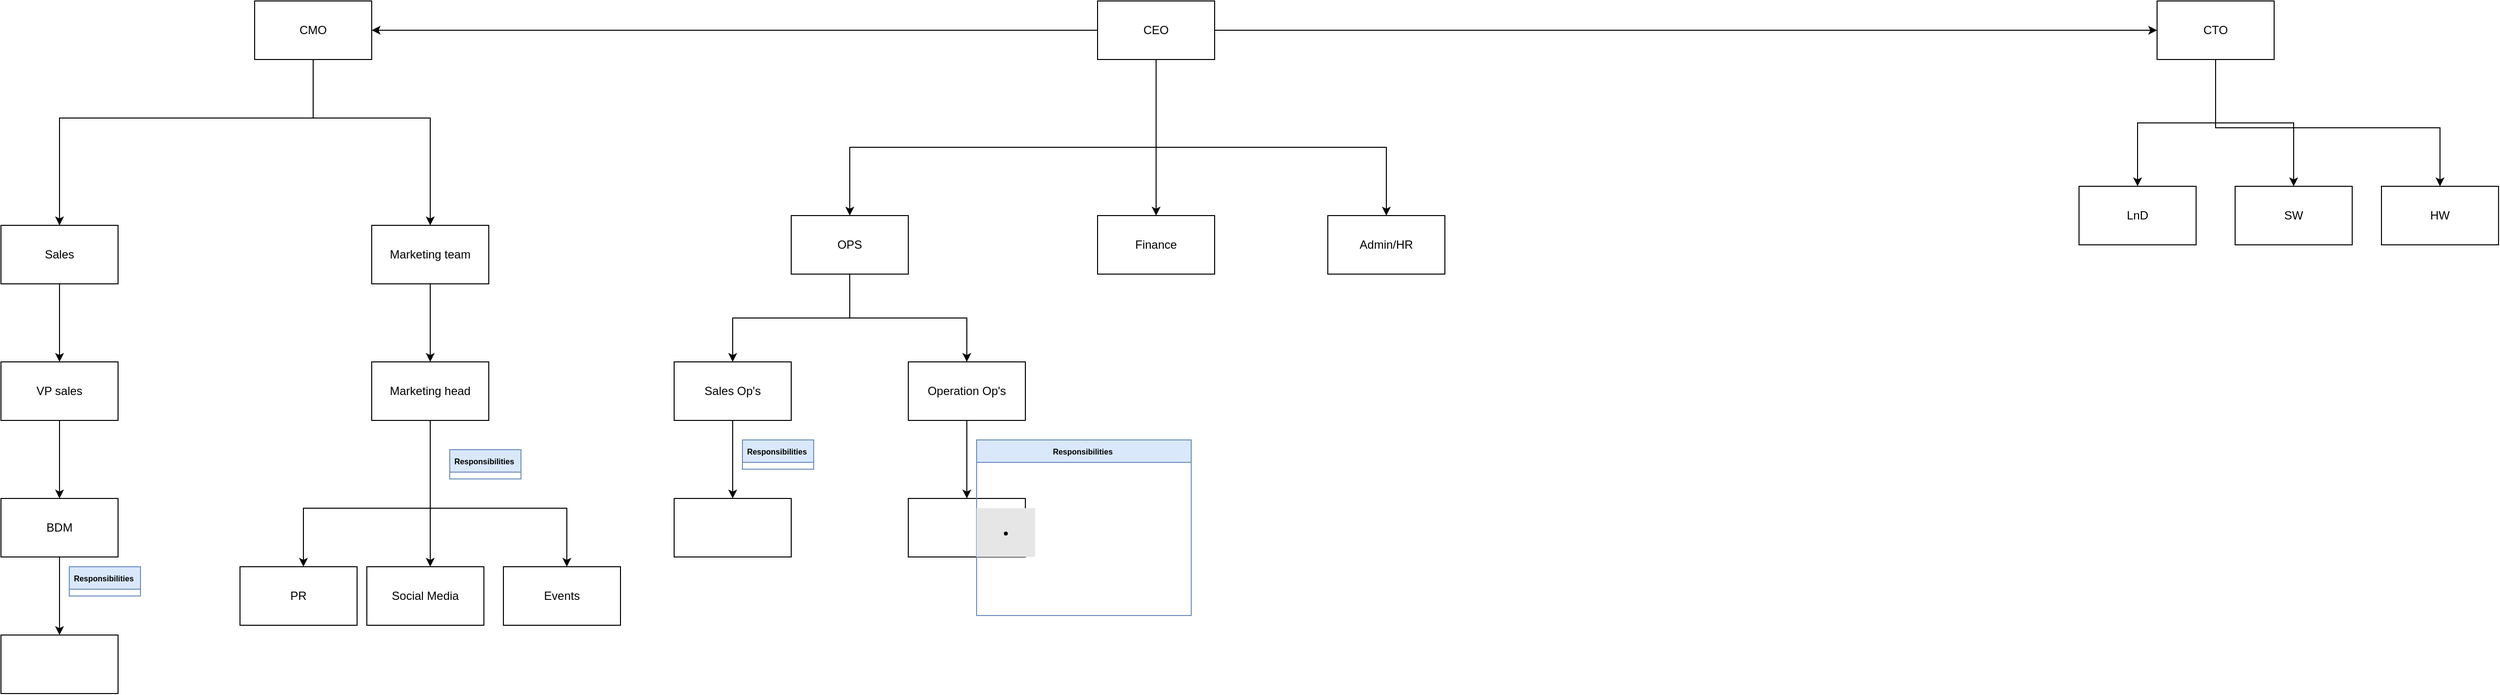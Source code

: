 <mxfile version="24.0.0" type="github">
  <diagram id="prtHgNgQTEPvFCAcTncT" name="Page-1">
    <mxGraphModel dx="1605" dy="419" grid="1" gridSize="10" guides="1" tooltips="1" connect="1" arrows="1" fold="1" page="1" pageScale="1" pageWidth="827" pageHeight="1169" math="0" shadow="0">
      <root>
        <mxCell id="0" />
        <mxCell id="1" parent="0" />
        <mxCell id="70-sAqhF-472UI30aCsU-9" value="" style="edgeStyle=orthogonalEdgeStyle;rounded=0;orthogonalLoop=1;jettySize=auto;html=1;" edge="1" parent="1" source="70-sAqhF-472UI30aCsU-5" target="70-sAqhF-472UI30aCsU-8">
          <mxGeometry relative="1" as="geometry" />
        </mxCell>
        <mxCell id="70-sAqhF-472UI30aCsU-11" value="" style="edgeStyle=orthogonalEdgeStyle;rounded=0;orthogonalLoop=1;jettySize=auto;html=1;" edge="1" parent="1" source="70-sAqhF-472UI30aCsU-5" target="70-sAqhF-472UI30aCsU-10">
          <mxGeometry relative="1" as="geometry" />
        </mxCell>
        <mxCell id="70-sAqhF-472UI30aCsU-13" value="" style="edgeStyle=orthogonalEdgeStyle;rounded=0;orthogonalLoop=1;jettySize=auto;html=1;" edge="1" parent="1" source="70-sAqhF-472UI30aCsU-5" target="70-sAqhF-472UI30aCsU-12">
          <mxGeometry relative="1" as="geometry">
            <Array as="points">
              <mxPoint x="414" y="230" />
              <mxPoint x="100" y="230" />
            </Array>
          </mxGeometry>
        </mxCell>
        <mxCell id="70-sAqhF-472UI30aCsU-15" value="" style="edgeStyle=orthogonalEdgeStyle;rounded=0;orthogonalLoop=1;jettySize=auto;html=1;" edge="1" parent="1" source="70-sAqhF-472UI30aCsU-5" target="70-sAqhF-472UI30aCsU-14">
          <mxGeometry relative="1" as="geometry" />
        </mxCell>
        <mxCell id="70-sAqhF-472UI30aCsU-17" value="" style="edgeStyle=orthogonalEdgeStyle;rounded=0;orthogonalLoop=1;jettySize=auto;html=1;" edge="1" parent="1" source="70-sAqhF-472UI30aCsU-5" target="70-sAqhF-472UI30aCsU-16">
          <mxGeometry relative="1" as="geometry">
            <Array as="points">
              <mxPoint x="414" y="230" />
              <mxPoint x="650" y="230" />
            </Array>
          </mxGeometry>
        </mxCell>
        <object label="CEO" id="70-sAqhF-472UI30aCsU-5">
          <mxCell style="rounded=0;whiteSpace=wrap;html=1;" vertex="1" parent="1">
            <mxGeometry x="354" y="80" width="120" height="60" as="geometry" />
          </mxCell>
        </object>
        <mxCell id="70-sAqhF-472UI30aCsU-27" value="" style="edgeStyle=orthogonalEdgeStyle;rounded=0;orthogonalLoop=1;jettySize=auto;html=1;" edge="1" parent="1" source="70-sAqhF-472UI30aCsU-8" target="70-sAqhF-472UI30aCsU-26">
          <mxGeometry relative="1" as="geometry">
            <Array as="points">
              <mxPoint x="-450" y="200" />
              <mxPoint x="-710" y="200" />
            </Array>
          </mxGeometry>
        </mxCell>
        <mxCell id="70-sAqhF-472UI30aCsU-29" value="" style="edgeStyle=orthogonalEdgeStyle;rounded=0;orthogonalLoop=1;jettySize=auto;html=1;" edge="1" parent="1" source="70-sAqhF-472UI30aCsU-8" target="70-sAqhF-472UI30aCsU-28">
          <mxGeometry relative="1" as="geometry">
            <Array as="points">
              <mxPoint x="-450" y="200" />
              <mxPoint x="-330" y="200" />
            </Array>
          </mxGeometry>
        </mxCell>
        <mxCell id="70-sAqhF-472UI30aCsU-8" value="CMO" style="rounded=0;whiteSpace=wrap;html=1;" vertex="1" parent="1">
          <mxGeometry x="-510" y="80" width="120" height="60" as="geometry" />
        </mxCell>
        <mxCell id="70-sAqhF-472UI30aCsU-21" value="" style="edgeStyle=orthogonalEdgeStyle;rounded=0;orthogonalLoop=1;jettySize=auto;html=1;" edge="1" parent="1" source="70-sAqhF-472UI30aCsU-10" target="70-sAqhF-472UI30aCsU-20">
          <mxGeometry relative="1" as="geometry">
            <Array as="points">
              <mxPoint x="1500" y="210" />
              <mxPoint x="1730" y="210" />
            </Array>
          </mxGeometry>
        </mxCell>
        <mxCell id="70-sAqhF-472UI30aCsU-23" value="" style="edgeStyle=orthogonalEdgeStyle;rounded=0;orthogonalLoop=1;jettySize=auto;html=1;" edge="1" parent="1" source="70-sAqhF-472UI30aCsU-10" target="70-sAqhF-472UI30aCsU-22">
          <mxGeometry relative="1" as="geometry" />
        </mxCell>
        <mxCell id="70-sAqhF-472UI30aCsU-25" value="" style="edgeStyle=orthogonalEdgeStyle;rounded=0;orthogonalLoop=1;jettySize=auto;html=1;" edge="1" parent="1" source="70-sAqhF-472UI30aCsU-10" target="70-sAqhF-472UI30aCsU-24">
          <mxGeometry relative="1" as="geometry" />
        </mxCell>
        <mxCell id="70-sAqhF-472UI30aCsU-10" value="CTO" style="rounded=0;whiteSpace=wrap;html=1;" vertex="1" parent="1">
          <mxGeometry x="1440" y="80" width="120" height="60" as="geometry" />
        </mxCell>
        <mxCell id="70-sAqhF-472UI30aCsU-54" value="" style="edgeStyle=orthogonalEdgeStyle;rounded=0;orthogonalLoop=1;jettySize=auto;html=1;" edge="1" parent="1" source="70-sAqhF-472UI30aCsU-12" target="70-sAqhF-472UI30aCsU-53">
          <mxGeometry relative="1" as="geometry" />
        </mxCell>
        <mxCell id="70-sAqhF-472UI30aCsU-58" value="" style="edgeStyle=orthogonalEdgeStyle;rounded=0;orthogonalLoop=1;jettySize=auto;html=1;" edge="1" parent="1" source="70-sAqhF-472UI30aCsU-12" target="70-sAqhF-472UI30aCsU-57">
          <mxGeometry relative="1" as="geometry" />
        </mxCell>
        <object label="OPS" id="70-sAqhF-472UI30aCsU-12">
          <mxCell style="rounded=0;whiteSpace=wrap;html=1;" vertex="1" parent="1">
            <mxGeometry x="40" y="300" width="120" height="60" as="geometry" />
          </mxCell>
        </object>
        <object label="Finance" id="70-sAqhF-472UI30aCsU-14">
          <mxCell style="rounded=0;whiteSpace=wrap;html=1;" vertex="1" parent="1">
            <mxGeometry x="354" y="300" width="120" height="60" as="geometry" />
          </mxCell>
        </object>
        <object label="Admin/HR" id="70-sAqhF-472UI30aCsU-16">
          <mxCell style="rounded=0;whiteSpace=wrap;html=1;" vertex="1" parent="1">
            <mxGeometry x="590" y="300" width="120" height="60" as="geometry" />
          </mxCell>
        </object>
        <mxCell id="70-sAqhF-472UI30aCsU-20" value="HW" style="whiteSpace=wrap;html=1;rounded=0;" vertex="1" parent="1">
          <mxGeometry x="1670" y="270" width="120" height="60" as="geometry" />
        </mxCell>
        <mxCell id="70-sAqhF-472UI30aCsU-22" value="SW" style="whiteSpace=wrap;html=1;rounded=0;" vertex="1" parent="1">
          <mxGeometry x="1520" y="270" width="120" height="60" as="geometry" />
        </mxCell>
        <mxCell id="70-sAqhF-472UI30aCsU-24" value="LnD" style="whiteSpace=wrap;html=1;rounded=0;" vertex="1" parent="1">
          <mxGeometry x="1360" y="270" width="120" height="60" as="geometry" />
        </mxCell>
        <mxCell id="70-sAqhF-472UI30aCsU-31" value="" style="edgeStyle=orthogonalEdgeStyle;rounded=0;orthogonalLoop=1;jettySize=auto;html=1;" edge="1" parent="1" source="70-sAqhF-472UI30aCsU-26" target="70-sAqhF-472UI30aCsU-30">
          <mxGeometry relative="1" as="geometry" />
        </mxCell>
        <mxCell id="70-sAqhF-472UI30aCsU-26" value="Sales" style="whiteSpace=wrap;html=1;rounded=0;" vertex="1" parent="1">
          <mxGeometry x="-770" y="310" width="120" height="60" as="geometry" />
        </mxCell>
        <mxCell id="70-sAqhF-472UI30aCsU-41" value="" style="edgeStyle=orthogonalEdgeStyle;rounded=0;orthogonalLoop=1;jettySize=auto;html=1;" edge="1" parent="1" source="70-sAqhF-472UI30aCsU-28" target="70-sAqhF-472UI30aCsU-40">
          <mxGeometry relative="1" as="geometry" />
        </mxCell>
        <mxCell id="70-sAqhF-472UI30aCsU-28" value="Marketing team" style="whiteSpace=wrap;html=1;rounded=0;" vertex="1" parent="1">
          <mxGeometry x="-390" y="310" width="120" height="60" as="geometry" />
        </mxCell>
        <mxCell id="70-sAqhF-472UI30aCsU-33" value="" style="edgeStyle=orthogonalEdgeStyle;rounded=0;orthogonalLoop=1;jettySize=auto;html=1;" edge="1" parent="1" source="70-sAqhF-472UI30aCsU-30" target="70-sAqhF-472UI30aCsU-32">
          <mxGeometry relative="1" as="geometry" />
        </mxCell>
        <mxCell id="70-sAqhF-472UI30aCsU-30" value="VP sales" style="whiteSpace=wrap;html=1;rounded=0;" vertex="1" parent="1">
          <mxGeometry x="-770" y="450" width="120" height="60" as="geometry" />
        </mxCell>
        <mxCell id="70-sAqhF-472UI30aCsU-35" value="" style="edgeStyle=orthogonalEdgeStyle;rounded=0;orthogonalLoop=1;jettySize=auto;html=1;" edge="1" parent="1" source="70-sAqhF-472UI30aCsU-32" target="70-sAqhF-472UI30aCsU-34">
          <mxGeometry relative="1" as="geometry" />
        </mxCell>
        <mxCell id="70-sAqhF-472UI30aCsU-32" value="BDM" style="whiteSpace=wrap;html=1;rounded=0;" vertex="1" parent="1">
          <mxGeometry x="-770" y="590" width="120" height="60" as="geometry" />
        </mxCell>
        <mxCell id="70-sAqhF-472UI30aCsU-34" value="" style="whiteSpace=wrap;html=1;rounded=0;" vertex="1" parent="1">
          <mxGeometry x="-770" y="730" width="120" height="60" as="geometry" />
        </mxCell>
        <mxCell id="70-sAqhF-472UI30aCsU-36" value="Responsibilities&amp;nbsp;" style="swimlane;whiteSpace=wrap;html=1;fontSize=8;fillStyle=solid;fillColor=#dae8fc;strokeColor=#6c8ebf;" vertex="1" collapsed="1" parent="1">
          <mxGeometry x="-700" y="660" width="73" height="30" as="geometry">
            <mxRectangle x="-700" y="660" width="215" height="200" as="alternateBounds" />
          </mxGeometry>
        </mxCell>
        <mxCell id="70-sAqhF-472UI30aCsU-39" value="&lt;ul&gt;&lt;li&gt;Product demo&lt;/li&gt;&lt;li style=&quot;&quot;&gt;Lead to opportunity conversion&lt;/li&gt;&lt;li style=&quot;&quot;&gt;Quote sharing.&lt;/li&gt;&lt;li style=&quot;&quot;&gt;PO receiving&lt;/li&gt;&lt;li style=&quot;&quot;&gt;Payment Follow up&lt;/li&gt;&lt;/ul&gt;" style="text;html=1;align=left;verticalAlign=middle;resizable=0;points=[];autosize=1;strokeColor=#666666;fillColor=#f5f5f5;fontColor=#333333;" vertex="1" parent="70-sAqhF-472UI30aCsU-36">
          <mxGeometry x="-15" y="25" width="230" height="110" as="geometry" />
        </mxCell>
        <mxCell id="70-sAqhF-472UI30aCsU-43" value="" style="edgeStyle=orthogonalEdgeStyle;rounded=0;orthogonalLoop=1;jettySize=auto;html=1;" edge="1" parent="1" source="70-sAqhF-472UI30aCsU-40" target="70-sAqhF-472UI30aCsU-42">
          <mxGeometry relative="1" as="geometry">
            <Array as="points">
              <mxPoint x="-330" y="600" />
              <mxPoint x="-460" y="600" />
            </Array>
          </mxGeometry>
        </mxCell>
        <mxCell id="70-sAqhF-472UI30aCsU-46" value="" style="edgeStyle=orthogonalEdgeStyle;rounded=0;orthogonalLoop=1;jettySize=auto;html=1;" edge="1" parent="1" source="70-sAqhF-472UI30aCsU-40" target="70-sAqhF-472UI30aCsU-44">
          <mxGeometry relative="1" as="geometry">
            <Array as="points">
              <mxPoint x="-330" y="600" />
              <mxPoint x="-330" y="600" />
            </Array>
          </mxGeometry>
        </mxCell>
        <mxCell id="70-sAqhF-472UI30aCsU-48" value="" style="edgeStyle=orthogonalEdgeStyle;rounded=0;orthogonalLoop=1;jettySize=auto;html=1;" edge="1" parent="1" source="70-sAqhF-472UI30aCsU-40" target="70-sAqhF-472UI30aCsU-47">
          <mxGeometry relative="1" as="geometry">
            <Array as="points">
              <mxPoint x="-330" y="600" />
              <mxPoint x="-190" y="600" />
            </Array>
          </mxGeometry>
        </mxCell>
        <mxCell id="70-sAqhF-472UI30aCsU-40" value="Marketing head" style="whiteSpace=wrap;html=1;rounded=0;" vertex="1" parent="1">
          <mxGeometry x="-390" y="450" width="120" height="60" as="geometry" />
        </mxCell>
        <mxCell id="70-sAqhF-472UI30aCsU-42" value="PR" style="whiteSpace=wrap;html=1;rounded=0;" vertex="1" parent="1">
          <mxGeometry x="-525" y="660" width="120" height="60" as="geometry" />
        </mxCell>
        <mxCell id="70-sAqhF-472UI30aCsU-44" value="Social Media" style="whiteSpace=wrap;html=1;rounded=0;" vertex="1" parent="1">
          <mxGeometry x="-395" y="660" width="120" height="60" as="geometry" />
        </mxCell>
        <mxCell id="70-sAqhF-472UI30aCsU-47" value="Events" style="whiteSpace=wrap;html=1;rounded=0;" vertex="1" parent="1">
          <mxGeometry x="-255" y="660" width="120" height="60" as="geometry" />
        </mxCell>
        <mxCell id="70-sAqhF-472UI30aCsU-51" value="Responsibilities&amp;nbsp;" style="swimlane;whiteSpace=wrap;html=1;fontSize=8;fillColor=#dae8fc;strokeColor=#6c8ebf;fillStyle=solid;gradientColor=none;" vertex="1" collapsed="1" parent="1">
          <mxGeometry x="-310" y="540" width="73" height="30" as="geometry">
            <mxRectangle x="-310" y="540" width="180" height="180" as="alternateBounds" />
          </mxGeometry>
        </mxCell>
        <mxCell id="70-sAqhF-472UI30aCsU-52" value="&lt;ul&gt;&lt;li&gt;Marketing Plan&lt;/li&gt;&lt;li&gt;Projection&lt;/li&gt;&lt;li&gt;Market research&amp;nbsp;&lt;/li&gt;&lt;li&gt;GTM&lt;/li&gt;&lt;li&gt;Review &amp;amp; validation&lt;/li&gt;&lt;/ul&gt;" style="text;html=1;align=left;verticalAlign=middle;resizable=0;points=[];autosize=1;strokeColor=none;fillColor=#E6E6E6;fillStyle=solid;" vertex="1" parent="70-sAqhF-472UI30aCsU-51">
          <mxGeometry y="40" width="170" height="110" as="geometry" />
        </mxCell>
        <mxCell id="70-sAqhF-472UI30aCsU-60" value="" style="edgeStyle=orthogonalEdgeStyle;rounded=0;orthogonalLoop=1;jettySize=auto;html=1;" edge="1" parent="1" source="70-sAqhF-472UI30aCsU-53" target="70-sAqhF-472UI30aCsU-59">
          <mxGeometry relative="1" as="geometry" />
        </mxCell>
        <mxCell id="70-sAqhF-472UI30aCsU-53" value="Sales Op&#39;s" style="whiteSpace=wrap;html=1;rounded=0;" vertex="1" parent="1">
          <mxGeometry x="-80" y="450" width="120" height="60" as="geometry" />
        </mxCell>
        <mxCell id="70-sAqhF-472UI30aCsU-64" value="" style="edgeStyle=orthogonalEdgeStyle;rounded=0;orthogonalLoop=1;jettySize=auto;html=1;" edge="1" parent="1" source="70-sAqhF-472UI30aCsU-57" target="70-sAqhF-472UI30aCsU-63">
          <mxGeometry relative="1" as="geometry" />
        </mxCell>
        <mxCell id="70-sAqhF-472UI30aCsU-57" value="Operation Op&#39;s" style="whiteSpace=wrap;html=1;rounded=0;" vertex="1" parent="1">
          <mxGeometry x="160" y="450" width="120" height="60" as="geometry" />
        </mxCell>
        <mxCell id="70-sAqhF-472UI30aCsU-59" value="" style="whiteSpace=wrap;html=1;rounded=0;" vertex="1" parent="1">
          <mxGeometry x="-80" y="590" width="120" height="60" as="geometry" />
        </mxCell>
        <mxCell id="70-sAqhF-472UI30aCsU-61" value="Responsibilities&amp;nbsp;" style="swimlane;whiteSpace=wrap;html=1;fontSize=8;fillColor=#dae8fc;strokeColor=#6c8ebf;fillStyle=solid;gradientColor=none;" vertex="1" collapsed="1" parent="1">
          <mxGeometry x="-10" y="530" width="73" height="30" as="geometry">
            <mxRectangle x="-10" y="530" width="220" height="180" as="alternateBounds" />
          </mxGeometry>
        </mxCell>
        <mxCell id="70-sAqhF-472UI30aCsU-62" value="&lt;ul&gt;&lt;li&gt;Vendor development.&lt;/li&gt;&lt;li&gt;Outsourcing&lt;/li&gt;&lt;li&gt;Quotation, PO, PI, Payments&lt;/li&gt;&lt;li&gt;Documentation (CRM, ERP)&lt;/li&gt;&lt;li&gt;Pre requisite contracts.&lt;/li&gt;&lt;/ul&gt;" style="text;html=1;align=left;verticalAlign=middle;resizable=0;points=[];autosize=1;strokeColor=none;fillColor=#E6E6E6;fillStyle=solid;" vertex="1" parent="70-sAqhF-472UI30aCsU-61">
          <mxGeometry y="40" width="220" height="110" as="geometry" />
        </mxCell>
        <mxCell id="70-sAqhF-472UI30aCsU-63" value="" style="whiteSpace=wrap;html=1;rounded=0;" vertex="1" parent="1">
          <mxGeometry x="160" y="590" width="120" height="60" as="geometry" />
        </mxCell>
        <mxCell id="70-sAqhF-472UI30aCsU-65" value="Responsibilities&amp;nbsp;" style="swimlane;whiteSpace=wrap;html=1;fontSize=8;fillColor=#dae8fc;strokeColor=#6c8ebf;fillStyle=solid;gradientColor=none;" vertex="1" parent="1">
          <mxGeometry x="230" y="530" width="220" height="180" as="geometry">
            <mxRectangle x="230" y="530" width="73" height="30" as="alternateBounds" />
          </mxGeometry>
        </mxCell>
        <mxCell id="70-sAqhF-472UI30aCsU-66" value="&lt;ul&gt;&lt;li&gt;&lt;br&gt;&lt;/li&gt;&lt;/ul&gt;" style="text;html=1;align=left;verticalAlign=middle;resizable=0;points=[];autosize=1;strokeColor=none;fillColor=#E6E6E6;fillStyle=solid;" vertex="1" parent="70-sAqhF-472UI30aCsU-65">
          <mxGeometry y="70" width="60" height="50" as="geometry" />
        </mxCell>
      </root>
    </mxGraphModel>
  </diagram>
</mxfile>
